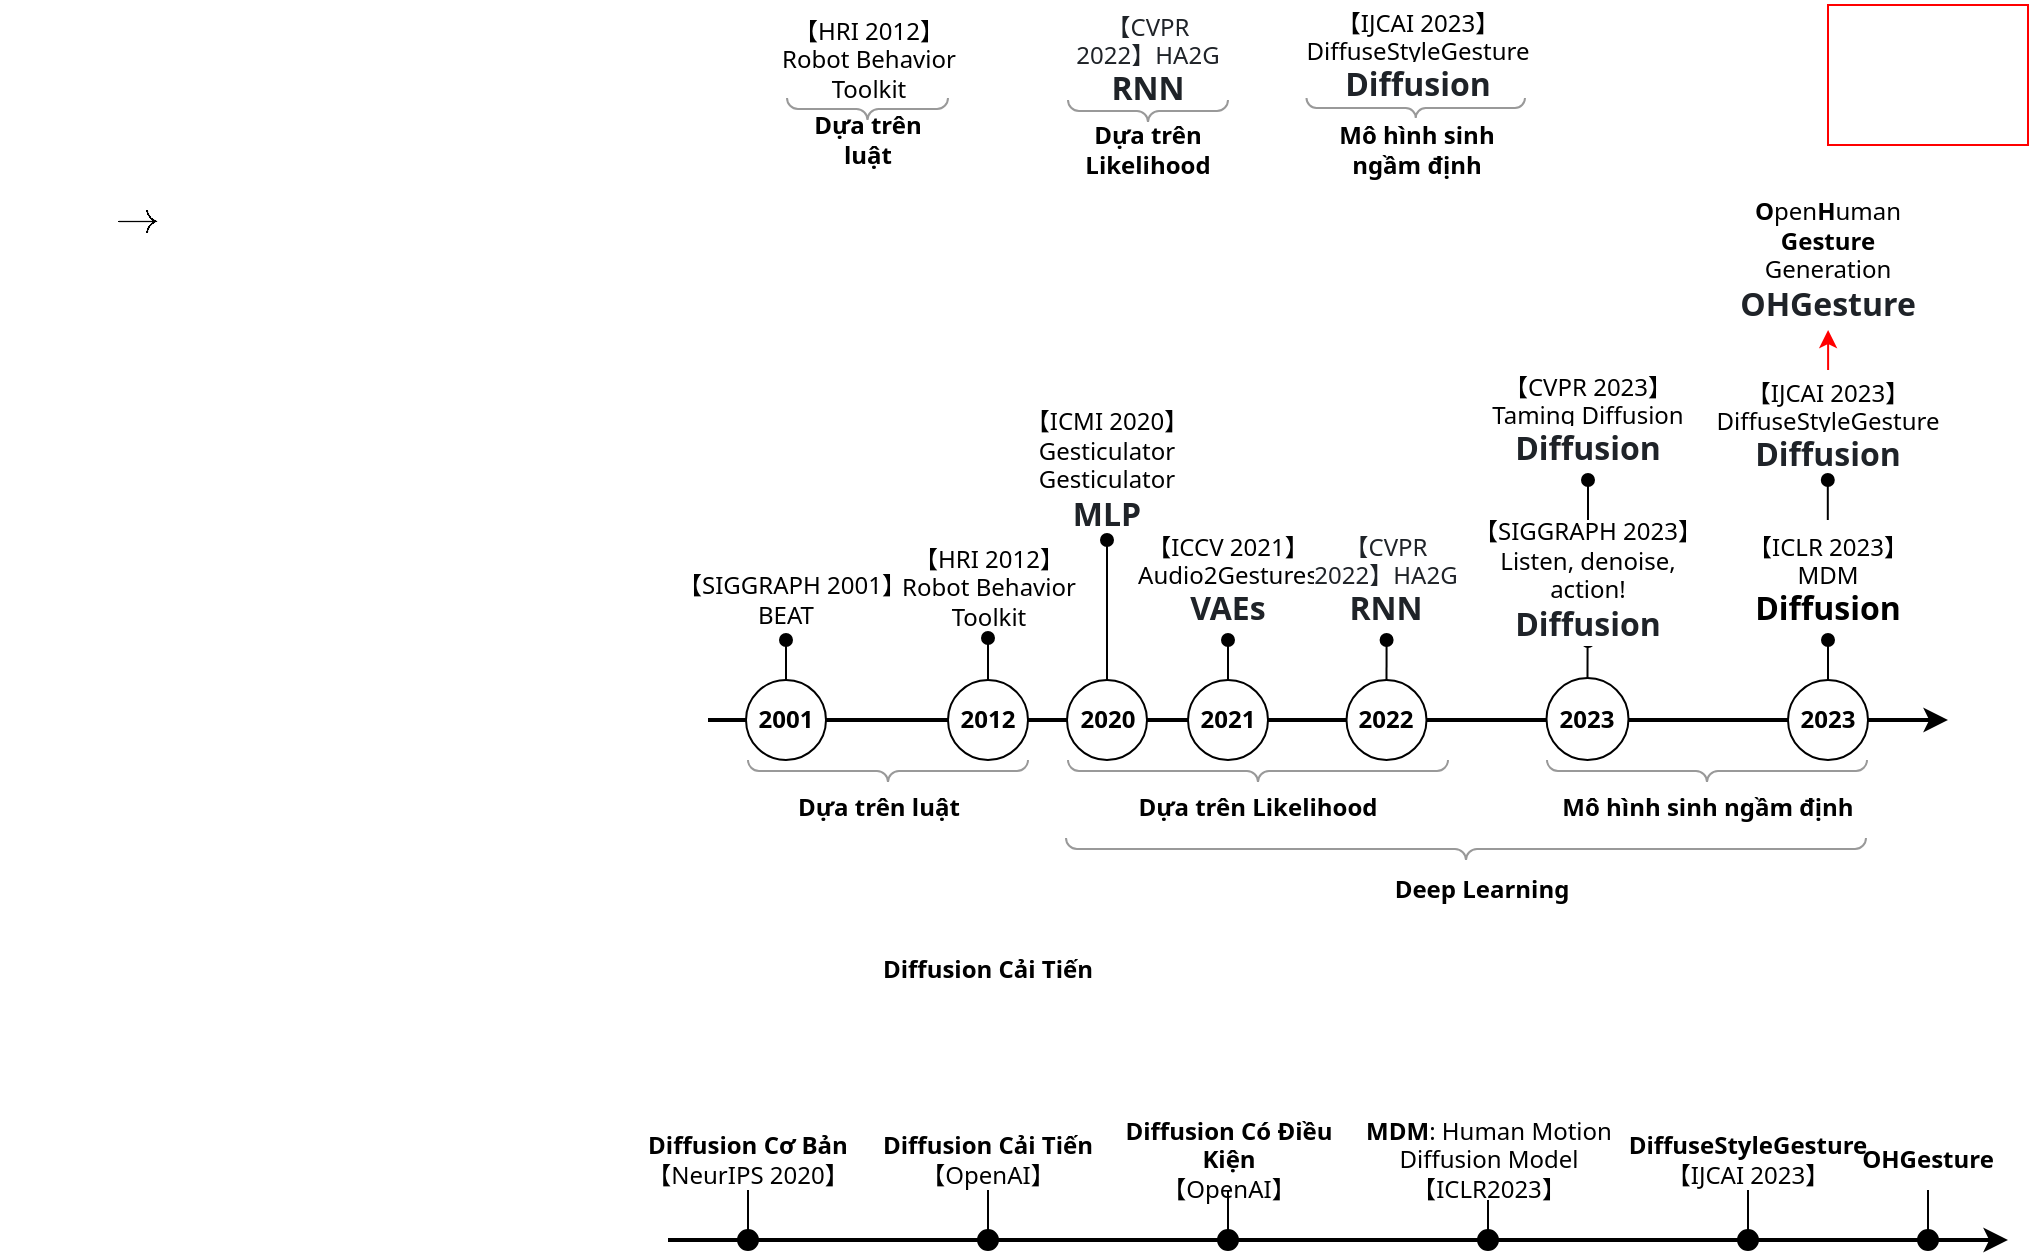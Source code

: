 <mxfile version="25.0.2">
  <diagram name="Page-1" id="_gRGWOFDqU3hSQWJzQTY">
    <mxGraphModel dx="2543" dy="1688" grid="1" gridSize="10" guides="1" tooltips="1" connect="1" arrows="1" fold="1" page="1" pageScale="1" pageWidth="850" pageHeight="1100" background="none" math="1" shadow="0">
      <root>
        <mxCell id="0" />
        <mxCell id="1" parent="0" />
        <mxCell id="U2g8rZyLT_9OAayW0UQs-4" value="" style="endArrow=classic;html=1;rounded=0;strokeWidth=2;fontFamily=Segoe UI;" parent="1" edge="1">
          <mxGeometry width="50" height="50" relative="1" as="geometry">
            <mxPoint x="-700" y="-620" as="sourcePoint" />
            <mxPoint x="-80" y="-620" as="targetPoint" />
          </mxGeometry>
        </mxCell>
        <mxCell id="U2g8rZyLT_9OAayW0UQs-55" style="edgeStyle=orthogonalEdgeStyle;rounded=0;orthogonalLoop=1;jettySize=auto;html=1;entryX=0.5;entryY=1;entryDx=0;entryDy=0;endArrow=oval;endFill=1;fontFamily=Segoe UI;" parent="1" source="U2g8rZyLT_9OAayW0UQs-2" target="U2g8rZyLT_9OAayW0UQs-34" edge="1">
          <mxGeometry relative="1" as="geometry" />
        </mxCell>
        <mxCell id="U2g8rZyLT_9OAayW0UQs-2" value="2023" style="ellipse;whiteSpace=wrap;html=1;fontStyle=1;fontFamily=Segoe UI;" parent="1" vertex="1">
          <mxGeometry x="-280.75" y="-641" width="41" height="41" as="geometry" />
        </mxCell>
        <mxCell id="U2g8rZyLT_9OAayW0UQs-43" style="edgeStyle=orthogonalEdgeStyle;rounded=0;orthogonalLoop=1;jettySize=auto;html=1;entryX=0.5;entryY=1;entryDx=0;entryDy=0;endArrow=oval;endFill=1;fontFamily=Segoe UI;" parent="1" source="U2g8rZyLT_9OAayW0UQs-3" target="U2g8rZyLT_9OAayW0UQs-6" edge="1">
          <mxGeometry relative="1" as="geometry" />
        </mxCell>
        <mxCell id="U2g8rZyLT_9OAayW0UQs-3" value="2001" style="ellipse;whiteSpace=wrap;html=1;fontStyle=1;fontFamily=Segoe UI;" parent="1" vertex="1">
          <mxGeometry x="-681" y="-640" width="40" height="40" as="geometry" />
        </mxCell>
        <mxCell id="U2g8rZyLT_9OAayW0UQs-6" value="【SIGGRAPH 2001】BEAT" style="text;html=1;align=center;verticalAlign=middle;whiteSpace=wrap;rounded=0;fontFamily=Segoe UI;" parent="1" vertex="1">
          <mxGeometry x="-716" y="-700" width="110" height="40" as="geometry" />
        </mxCell>
        <mxCell id="U2g8rZyLT_9OAayW0UQs-45" style="edgeStyle=orthogonalEdgeStyle;rounded=0;orthogonalLoop=1;jettySize=auto;html=1;entryX=0.5;entryY=1;entryDx=0;entryDy=0;endArrow=oval;endFill=1;fontFamily=Segoe UI;" parent="1" source="U2g8rZyLT_9OAayW0UQs-12" edge="1">
          <mxGeometry relative="1" as="geometry">
            <mxPoint x="-560" y="-661" as="targetPoint" />
          </mxGeometry>
        </mxCell>
        <mxCell id="U2g8rZyLT_9OAayW0UQs-12" value="2012" style="ellipse;whiteSpace=wrap;html=1;fontStyle=1;fontFamily=Segoe UI;" parent="1" vertex="1">
          <mxGeometry x="-580" y="-640" width="40" height="40" as="geometry" />
        </mxCell>
        <mxCell id="U2g8rZyLT_9OAayW0UQs-18" value="【ICCV 2021】&lt;div&gt;Audio2Gestures&lt;/div&gt;&lt;div&gt;&lt;span style=&quot;box-sizing: border-box; font-weight: var(--base-text-weight-semibold, 600); color: rgb(31, 35, 40); font-size: 16px; text-align: left; background-color: rgb(255, 255, 255);&quot;&gt;VAEs&lt;/span&gt;&lt;br&gt;&lt;/div&gt;" style="text;html=1;align=center;verticalAlign=middle;whiteSpace=wrap;rounded=0;fontFamily=Segoe UI;" parent="1" vertex="1">
          <mxGeometry x="-490" y="-720" width="100" height="60" as="geometry" />
        </mxCell>
        <mxCell id="U2g8rZyLT_9OAayW0UQs-19" value="2021" style="ellipse;whiteSpace=wrap;html=1;fontStyle=1;fontFamily=Segoe UI;" parent="1" vertex="1">
          <mxGeometry x="-460" y="-640" width="40" height="40" as="geometry" />
        </mxCell>
        <mxCell id="U2g8rZyLT_9OAayW0UQs-21" value="" style="verticalLabelPosition=bottom;shadow=0;dashed=0;align=center;html=1;verticalAlign=top;strokeWidth=1;shape=mxgraph.mockup.markup.curlyBrace;whiteSpace=wrap;strokeColor=#999999;rotation=-180;fontFamily=Segoe UI;" parent="1" vertex="1">
          <mxGeometry x="-520" y="-600" width="190" height="11" as="geometry" />
        </mxCell>
        <mxCell id="U2g8rZyLT_9OAayW0UQs-48" style="edgeStyle=orthogonalEdgeStyle;rounded=0;orthogonalLoop=1;jettySize=auto;html=1;entryX=0.5;entryY=1;entryDx=0;entryDy=0;endArrow=oval;endFill=1;fontFamily=Segoe UI;" parent="1" source="U2g8rZyLT_9OAayW0UQs-23" edge="1">
          <mxGeometry relative="1" as="geometry">
            <mxPoint x="-360.75" y="-660" as="targetPoint" />
          </mxGeometry>
        </mxCell>
        <mxCell id="U2g8rZyLT_9OAayW0UQs-23" value="2022" style="ellipse;whiteSpace=wrap;html=1;fontStyle=1;fontFamily=Segoe UI;" parent="1" vertex="1">
          <mxGeometry x="-380.75" y="-640" width="40" height="40" as="geometry" />
        </mxCell>
        <mxCell id="k_VJ4PJ7efvfxE2TK4_w-27" style="edgeStyle=orthogonalEdgeStyle;rounded=0;orthogonalLoop=1;jettySize=auto;html=1;entryX=0.5;entryY=1;entryDx=0;entryDy=0;endArrow=oval;endFill=1;" parent="1" source="U2g8rZyLT_9OAayW0UQs-28" target="k_VJ4PJ7efvfxE2TK4_w-7" edge="1">
          <mxGeometry relative="1" as="geometry" />
        </mxCell>
        <mxCell id="U2g8rZyLT_9OAayW0UQs-28" value="2023" style="ellipse;whiteSpace=wrap;html=1;fontStyle=1;fontFamily=Segoe UI;" parent="1" vertex="1">
          <mxGeometry x="-160" y="-640" width="40" height="40" as="geometry" />
        </mxCell>
        <mxCell id="U2g8rZyLT_9OAayW0UQs-30" value="" style="verticalLabelPosition=bottom;shadow=0;dashed=0;align=center;html=1;verticalAlign=top;strokeWidth=1;shape=mxgraph.mockup.markup.curlyBrace;whiteSpace=wrap;strokeColor=#999999;rotation=-180;fontFamily=Segoe UI;" parent="1" vertex="1">
          <mxGeometry x="-280.5" y="-600" width="160" height="11" as="geometry" />
        </mxCell>
        <mxCell id="k_VJ4PJ7efvfxE2TK4_w-29" style="edgeStyle=orthogonalEdgeStyle;rounded=0;orthogonalLoop=1;jettySize=auto;html=1;entryX=0.5;entryY=1;entryDx=0;entryDy=0;strokeColor=#FF0000;" parent="1" source="U2g8rZyLT_9OAayW0UQs-33" target="k_VJ4PJ7efvfxE2TK4_w-25" edge="1">
          <mxGeometry relative="1" as="geometry" />
        </mxCell>
        <mxCell id="U2g8rZyLT_9OAayW0UQs-33" value="【IJCAI 2023】DiffuseStyleGesture&lt;div&gt;&lt;span style=&quot;color: rgb(31, 35, 40); font-size: 16px; font-weight: 600; text-align: left; background-color: rgb(255, 255, 255);&quot;&gt;Diffusion&lt;/span&gt;&lt;br&gt;&lt;/div&gt;" style="text;html=1;align=center;verticalAlign=middle;whiteSpace=wrap;rounded=0;fontFamily=Segoe UI;" parent="1" vertex="1">
          <mxGeometry x="-195.12" y="-795" width="110.25" height="55" as="geometry" />
        </mxCell>
        <mxCell id="U2g8rZyLT_9OAayW0UQs-56" style="edgeStyle=orthogonalEdgeStyle;rounded=0;orthogonalLoop=1;jettySize=auto;html=1;entryX=0.5;entryY=1;entryDx=0;entryDy=0;endArrow=oval;endFill=1;fontFamily=Segoe UI;" parent="1" source="U2g8rZyLT_9OAayW0UQs-34" target="U2g8rZyLT_9OAayW0UQs-36" edge="1">
          <mxGeometry relative="1" as="geometry" />
        </mxCell>
        <mxCell id="U2g8rZyLT_9OAayW0UQs-34" value="&lt;div&gt;【SIGGRAPH 2023】 Listen, denoise, action!&lt;div&gt;&lt;span style=&quot;box-sizing: border-box; font-weight: var(--base-text-weight-semibold, 600); color: rgb(31, 35, 40); font-size: 16px; text-align: left; background-color: rgb(255, 255, 255);&quot;&gt;Diffusion&lt;/span&gt;&lt;/div&gt;&lt;/div&gt;" style="text;html=1;align=center;verticalAlign=middle;whiteSpace=wrap;rounded=0;fontFamily=Segoe UI;" parent="1" vertex="1">
          <mxGeometry x="-325" y="-720" width="130" height="60.5" as="geometry" />
        </mxCell>
        <mxCell id="U2g8rZyLT_9OAayW0UQs-36" value="&lt;div&gt;【CVPR 2023】Taming Diffusion&lt;br&gt;&lt;/div&gt;&lt;div&gt;&lt;span style=&quot;color: rgb(31, 35, 40); font-size: 16px; font-weight: 600; text-align: left; background-color: rgb(255, 255, 255);&quot;&gt;Diffusion&lt;/span&gt;&lt;br&gt;&lt;/div&gt;" style="text;html=1;align=center;verticalAlign=middle;whiteSpace=wrap;rounded=0;fontFamily=Segoe UI;" parent="1" vertex="1">
          <mxGeometry x="-310" y="-800" width="100" height="60" as="geometry" />
        </mxCell>
        <mxCell id="U2g8rZyLT_9OAayW0UQs-37" value="【ICMI 2020】Gesticulator Gesticulator&lt;div&gt;&lt;span style=&quot;box-sizing: border-box; font-weight: var(--base-text-weight-semibold, 600); color: rgb(31, 35, 40); font-size: 16px; text-align: left; background-color: rgb(255, 255, 255);&quot;&gt;MLP&lt;/span&gt;&lt;br&gt;&lt;/div&gt;" style="text;html=1;align=center;verticalAlign=middle;whiteSpace=wrap;rounded=0;fontFamily=Segoe UI;" parent="1" vertex="1">
          <mxGeometry x="-543" y="-780" width="85" height="70" as="geometry" />
        </mxCell>
        <mxCell id="U2g8rZyLT_9OAayW0UQs-50" style="edgeStyle=orthogonalEdgeStyle;rounded=0;orthogonalLoop=1;jettySize=auto;html=1;endArrow=oval;endFill=1;fontFamily=Segoe UI;" parent="1" source="U2g8rZyLT_9OAayW0UQs-49" target="U2g8rZyLT_9OAayW0UQs-37" edge="1">
          <mxGeometry relative="1" as="geometry" />
        </mxCell>
        <mxCell id="U2g8rZyLT_9OAayW0UQs-49" value="2020" style="ellipse;whiteSpace=wrap;html=1;fontStyle=1;fontFamily=Segoe UI;" parent="1" vertex="1">
          <mxGeometry x="-520.5" y="-640" width="40" height="40" as="geometry" />
        </mxCell>
        <mxCell id="U2g8rZyLT_9OAayW0UQs-54" style="edgeStyle=orthogonalEdgeStyle;rounded=0;orthogonalLoop=1;jettySize=auto;html=1;entryX=0.5;entryY=1;entryDx=0;entryDy=0;endArrow=oval;endFill=1;fontFamily=Segoe UI;exitX=0.5;exitY=0;exitDx=0;exitDy=0;" parent="1" source="U2g8rZyLT_9OAayW0UQs-19" target="U2g8rZyLT_9OAayW0UQs-18" edge="1">
          <mxGeometry relative="1" as="geometry">
            <mxPoint x="-420" y="-645" as="sourcePoint" />
          </mxGeometry>
        </mxCell>
        <mxCell id="U2g8rZyLT_9OAayW0UQs-61" value="" style="verticalLabelPosition=bottom;shadow=0;dashed=0;align=center;html=1;verticalAlign=top;strokeWidth=1;shape=mxgraph.mockup.markup.curlyBrace;whiteSpace=wrap;strokeColor=#999999;rotation=-180;fontFamily=Segoe UI;" parent="1" vertex="1">
          <mxGeometry x="-521" y="-561" width="400" height="11" as="geometry" />
        </mxCell>
        <mxCell id="U2g8rZyLT_9OAayW0UQs-62" value="Mô hình sinh ngầm định" style="text;html=1;align=center;verticalAlign=middle;whiteSpace=wrap;rounded=0;fontStyle=1;fontFamily=Segoe UI;" parent="1" vertex="1">
          <mxGeometry x="-280" y="-591" width="160" height="30" as="geometry" />
        </mxCell>
        <mxCell id="U2g8rZyLT_9OAayW0UQs-63" value="Dựa trên Likelihood" style="text;html=1;align=center;verticalAlign=middle;whiteSpace=wrap;rounded=0;fontStyle=1;fontFamily=Segoe UI;" parent="1" vertex="1">
          <mxGeometry x="-520" y="-591" width="190" height="30" as="geometry" />
        </mxCell>
        <mxCell id="U2g8rZyLT_9OAayW0UQs-64" value="Deep Learning" style="text;html=1;align=center;verticalAlign=middle;whiteSpace=wrap;rounded=0;fontStyle=1;fontFamily=Segoe UI;" parent="1" vertex="1">
          <mxGeometry x="-400.75" y="-550" width="175.75" height="30" as="geometry" />
        </mxCell>
        <mxCell id="X5PdJxpPrzvB6jkNwqAI-1" value="" style="endArrow=classic;html=1;rounded=0;strokeWidth=2;fontFamily=Segoe UI;" parent="1" edge="1">
          <mxGeometry width="50" height="50" relative="1" as="geometry">
            <mxPoint x="-720" y="-360" as="sourcePoint" />
            <mxPoint x="-50" y="-360" as="targetPoint" />
          </mxGeometry>
        </mxCell>
        <mxCell id="X5PdJxpPrzvB6jkNwqAI-5" value="&lt;div&gt;&lt;b&gt;Diffusion Cơ Bản&lt;/b&gt;&lt;/div&gt;&lt;div&gt;【NeurIPS 2020】&lt;br&gt;&lt;/div&gt;" style="text;html=1;align=center;verticalAlign=middle;whiteSpace=wrap;rounded=0;fontFamily=Segoe UI;fontStyle=0" parent="1" vertex="1">
          <mxGeometry x="-740" y="-420" width="120" height="40" as="geometry" />
        </mxCell>
        <mxCell id="cqq5YQWZgSziT4_dvvgo-6" style="edgeStyle=orthogonalEdgeStyle;rounded=0;orthogonalLoop=1;jettySize=auto;html=1;entryX=0.5;entryY=1;entryDx=0;entryDy=0;endArrow=none;endFill=0;" edge="1" parent="1" source="X5PdJxpPrzvB6jkNwqAI-7" target="X5PdJxpPrzvB6jkNwqAI-5">
          <mxGeometry relative="1" as="geometry" />
        </mxCell>
        <mxCell id="X5PdJxpPrzvB6jkNwqAI-7" value="" style="ellipse;whiteSpace=wrap;html=1;fontStyle=1;fontFamily=Segoe UI;fillColor=#000000;" parent="1" vertex="1">
          <mxGeometry x="-685" y="-365" width="10" height="10" as="geometry" />
        </mxCell>
        <mxCell id="X5PdJxpPrzvB6jkNwqAI-10" value="&lt;b style=&quot;font-size: 12px;&quot;&gt;Diffusion Cải Tiến&lt;/b&gt;&lt;div&gt;&lt;span style=&quot;font-size: 12px;&quot;&gt;【OpenAI】&lt;/span&gt;&lt;b style=&quot;font-size: 12px;&quot;&gt;&lt;br&gt;&lt;/b&gt;&lt;/div&gt;" style="text;html=1;align=center;verticalAlign=middle;whiteSpace=wrap;rounded=0;fontFamily=Segoe UI;fontStyle=0;fontSize=10;" parent="1" vertex="1">
          <mxGeometry x="-620" y="-420" width="120" height="40" as="geometry" />
        </mxCell>
        <mxCell id="X5PdJxpPrzvB6jkNwqAI-11" value="&lt;div&gt;&lt;b&gt;Diffusion Có Điều Kiện&lt;/b&gt;&lt;br&gt;&lt;/div&gt;&lt;div&gt;&lt;span style=&quot;font-weight: 400; background-color: initial;&quot;&gt;【&lt;/span&gt;&lt;span style=&quot;font-weight: normal;&quot;&gt;OpenAI&lt;/span&gt;&lt;span style=&quot;font-weight: 400; background-color: initial;&quot;&gt;】&lt;/span&gt;&lt;/div&gt;" style="text;html=1;align=center;verticalAlign=middle;whiteSpace=wrap;rounded=0;fontFamily=Segoe UI;fontStyle=1" parent="1" vertex="1">
          <mxGeometry x="-505.25" y="-420" width="130.5" height="40" as="geometry" />
        </mxCell>
        <mxCell id="X5PdJxpPrzvB6jkNwqAI-13" value="&lt;b&gt;DiffuseStyleGesture&lt;/b&gt;&lt;div&gt;【IJCAI 2023】&lt;b&gt;&lt;br&gt;&lt;/b&gt;&lt;/div&gt;" style="text;html=1;align=center;verticalAlign=middle;whiteSpace=wrap;rounded=0;fontFamily=Segoe UI;" parent="1" vertex="1">
          <mxGeometry x="-240" y="-420" width="120" height="40" as="geometry" />
        </mxCell>
        <mxCell id="X5PdJxpPrzvB6jkNwqAI-15" value="&lt;div&gt;MDM&lt;span style=&quot;font-weight: 400;&quot;&gt;: Human Motion Diffusion Model&lt;/span&gt;&lt;br&gt;&lt;/div&gt;&lt;div&gt;&lt;span style=&quot;font-weight: 400; background-color: initial;&quot;&gt;【&lt;/span&gt;&lt;span style=&quot;font-weight: normal;&quot;&gt;ICLR2023&lt;/span&gt;&lt;span style=&quot;font-weight: 400; background-color: initial;&quot;&gt;】&lt;/span&gt;&lt;/div&gt;" style="text;html=1;align=center;verticalAlign=middle;whiteSpace=wrap;rounded=0;fontFamily=Segoe UI;fontStyle=1" parent="1" vertex="1">
          <mxGeometry x="-375.5" y="-420" width="131" height="40" as="geometry" />
        </mxCell>
        <mxCell id="X5PdJxpPrzvB6jkNwqAI-22" value="&lt;b&gt;OHGesture&lt;/b&gt;" style="text;html=1;align=center;verticalAlign=middle;whiteSpace=wrap;rounded=0;fontFamily=Segoe UI;strokeColor=none;" parent="1" vertex="1">
          <mxGeometry x="-125" y="-420" width="70" height="40" as="geometry" />
        </mxCell>
        <mxCell id="k_VJ4PJ7efvfxE2TK4_w-28" style="edgeStyle=orthogonalEdgeStyle;rounded=0;orthogonalLoop=1;jettySize=auto;html=1;entryX=0.5;entryY=1;entryDx=0;entryDy=0;endArrow=oval;endFill=1;" parent="1" source="k_VJ4PJ7efvfxE2TK4_w-7" target="U2g8rZyLT_9OAayW0UQs-33" edge="1">
          <mxGeometry relative="1" as="geometry" />
        </mxCell>
        <mxCell id="k_VJ4PJ7efvfxE2TK4_w-7" value="【ICLR 2023】MDM&lt;div&gt;&lt;span style=&quot;font-size: 16px; font-weight: 600; text-align: left; background-color: rgb(255, 255, 255);&quot;&gt;Diffusion&lt;/span&gt;&lt;br&gt;&lt;/div&gt;" style="text;html=1;align=center;verticalAlign=middle;whiteSpace=wrap;rounded=0;fontFamily=Segoe UI;fontColor=default;" parent="1" vertex="1">
          <mxGeometry x="-190.12" y="-720" width="100" height="60" as="geometry" />
        </mxCell>
        <mxCell id="k_VJ4PJ7efvfxE2TK4_w-20" value="" style="verticalLabelPosition=bottom;shadow=0;dashed=0;align=center;html=1;verticalAlign=top;strokeWidth=1;shape=mxgraph.mockup.markup.curlyBrace;whiteSpace=wrap;strokeColor=#999999;rotation=-180;fontFamily=Segoe UI;" parent="1" vertex="1">
          <mxGeometry x="-680" y="-600" width="140" height="11" as="geometry" />
        </mxCell>
        <mxCell id="k_VJ4PJ7efvfxE2TK4_w-21" value="Dựa trên luật" style="text;html=1;align=center;verticalAlign=middle;whiteSpace=wrap;rounded=0;fontFamily=Segoe UI;fontStyle=1" parent="1" vertex="1">
          <mxGeometry x="-660.5" y="-591" width="90.5" height="30" as="geometry" />
        </mxCell>
        <mxCell id="k_VJ4PJ7efvfxE2TK4_w-25" value="&lt;div&gt;&lt;b&gt;O&lt;/b&gt;pen&lt;b&gt;H&lt;/b&gt;uman &lt;b&gt;Gesture&lt;/b&gt; Generation&lt;br&gt;&lt;/div&gt;&lt;div&gt;&lt;span style=&quot;color: rgb(31, 35, 40); font-size: 16px; font-weight: 600; text-align: left; background-color: rgb(255, 255, 255);&quot;&gt;OHGesture&lt;/span&gt;&lt;br&gt;&lt;/div&gt;" style="text;html=1;align=center;verticalAlign=middle;whiteSpace=wrap;rounded=0;fontFamily=Segoe UI;strokeColor=none;spacing=0;" parent="1" vertex="1">
          <mxGeometry x="-190.12" y="-885" width="100" height="70" as="geometry" />
        </mxCell>
        <mxCell id="k_VJ4PJ7efvfxE2TK4_w-30" value="&lt;div&gt;&lt;br&gt;&lt;/div&gt;" style="text;html=1;align=center;verticalAlign=middle;whiteSpace=wrap;rounded=0;fontFamily=Segoe UI;strokeColor=#FF0000;spacing=0;" parent="1" vertex="1">
          <mxGeometry x="-140" y="-977.5" width="100" height="70" as="geometry" />
        </mxCell>
        <mxCell id="k_VJ4PJ7efvfxE2TK4_w-35" value="【HRI 2012】Robot Behavior Toolkit" style="text;html=1;align=center;verticalAlign=middle;whiteSpace=wrap;rounded=0;fontFamily=Segoe UI;" parent="1" vertex="1">
          <mxGeometry x="-610.5" y="-711" width="101" height="50" as="geometry" />
        </mxCell>
        <mxCell id="k_VJ4PJ7efvfxE2TK4_w-36" value="&lt;span style=&quot;color: rgb(31, 35, 40); text-align: left; background-color: rgb(255, 255, 255);&quot;&gt;&lt;font style=&quot;font-size: 12px;&quot;&gt;【CVPR 2022】&lt;/font&gt;&lt;/span&gt;&lt;font color=&quot;#1f2328&quot;&gt;HA2G&lt;/font&gt;&lt;div&gt;&lt;span style=&quot;box-sizing: border-box; font-weight: var(--base-text-weight-semibold, 600); color: rgb(31, 35, 40); font-size: 16px; text-align: left; background-color: rgb(255, 255, 255);&quot;&gt;RNN&lt;/span&gt;&lt;font color=&quot;#1f2328&quot;&gt;&lt;br&gt;&lt;/font&gt;&lt;/div&gt;" style="text;html=1;align=center;verticalAlign=middle;whiteSpace=wrap;rounded=0;fontFamily=Segoe UI;" parent="1" vertex="1">
          <mxGeometry x="-400.75" y="-720" width="80" height="60" as="geometry" />
        </mxCell>
        <mxCell id="k_VJ4PJ7efvfxE2TK4_w-41" value="【HRI 2012】Robot Behavior Toolkit" style="text;html=1;align=center;verticalAlign=middle;whiteSpace=wrap;rounded=0;fontFamily=Segoe UI;" parent="1" vertex="1">
          <mxGeometry x="-670" y="-975" width="101" height="50" as="geometry" />
        </mxCell>
        <mxCell id="k_VJ4PJ7efvfxE2TK4_w-42" value="" style="verticalLabelPosition=bottom;shadow=0;dashed=0;align=center;html=1;verticalAlign=top;strokeWidth=1;shape=mxgraph.mockup.markup.curlyBrace;whiteSpace=wrap;strokeColor=#999999;rotation=-180;fontFamily=Segoe UI;" parent="1" vertex="1">
          <mxGeometry x="-660.5" y="-931" width="80.5" height="11" as="geometry" />
        </mxCell>
        <mxCell id="k_VJ4PJ7efvfxE2TK4_w-43" value="Dựa trên luật" style="text;html=1;align=center;verticalAlign=middle;whiteSpace=wrap;rounded=0;fontFamily=Segoe UI;fontStyle=1" parent="1" vertex="1">
          <mxGeometry x="-660" y="-920" width="79.5" height="20" as="geometry" />
        </mxCell>
        <mxCell id="k_VJ4PJ7efvfxE2TK4_w-46" value="&lt;span style=&quot;color: rgb(31, 35, 40); text-align: left; background-color: rgb(255, 255, 255);&quot;&gt;&lt;font style=&quot;font-size: 12px;&quot;&gt;【CVPR 2022】&lt;/font&gt;&lt;/span&gt;&lt;font color=&quot;#1f2328&quot;&gt;HA2G&lt;/font&gt;&lt;div&gt;&lt;span style=&quot;box-sizing: border-box; font-weight: var(--base-text-weight-semibold, 600); color: rgb(31, 35, 40); font-size: 16px; text-align: left; background-color: rgb(255, 255, 255);&quot;&gt;RNN&lt;/span&gt;&lt;font color=&quot;#1f2328&quot;&gt;&lt;br&gt;&lt;/font&gt;&lt;/div&gt;" style="text;html=1;align=center;verticalAlign=middle;whiteSpace=wrap;rounded=0;fontFamily=Segoe UI;" parent="1" vertex="1">
          <mxGeometry x="-520" y="-980" width="80" height="60" as="geometry" />
        </mxCell>
        <mxCell id="k_VJ4PJ7efvfxE2TK4_w-47" value="Dựa trên Likelihood" style="text;html=1;align=center;verticalAlign=middle;whiteSpace=wrap;rounded=0;fontStyle=1;fontFamily=Segoe UI;" parent="1" vertex="1">
          <mxGeometry x="-520" y="-920" width="80" height="30" as="geometry" />
        </mxCell>
        <mxCell id="k_VJ4PJ7efvfxE2TK4_w-48" value="" style="verticalLabelPosition=bottom;shadow=0;dashed=0;align=center;html=1;verticalAlign=top;strokeWidth=1;shape=mxgraph.mockup.markup.curlyBrace;whiteSpace=wrap;strokeColor=#999999;rotation=-180;fontFamily=Segoe UI;" parent="1" vertex="1">
          <mxGeometry x="-520" y="-930" width="80" height="11" as="geometry" />
        </mxCell>
        <mxCell id="k_VJ4PJ7efvfxE2TK4_w-50" value="【IJCAI 2023】DiffuseStyleGesture&lt;div&gt;&lt;span style=&quot;color: rgb(31, 35, 40); font-size: 16px; font-weight: 600; text-align: left; background-color: rgb(255, 255, 255);&quot;&gt;Diffusion&lt;/span&gt;&lt;br&gt;&lt;/div&gt;" style="text;html=1;align=center;verticalAlign=middle;whiteSpace=wrap;rounded=0;fontFamily=Segoe UI;" parent="1" vertex="1">
          <mxGeometry x="-399.75" y="-980" width="109.75" height="55" as="geometry" />
        </mxCell>
        <mxCell id="k_VJ4PJ7efvfxE2TK4_w-51" value="" style="verticalLabelPosition=bottom;shadow=0;dashed=0;align=center;html=1;verticalAlign=top;strokeWidth=1;shape=mxgraph.mockup.markup.curlyBrace;whiteSpace=wrap;strokeColor=#999999;rotation=-180;fontFamily=Segoe UI;" parent="1" vertex="1">
          <mxGeometry x="-400.75" y="-931" width="109.25" height="10" as="geometry" />
        </mxCell>
        <mxCell id="k_VJ4PJ7efvfxE2TK4_w-52" value="Mô hình sinh ngầm định" style="text;html=1;align=center;verticalAlign=middle;whiteSpace=wrap;rounded=0;fontStyle=1;fontFamily=Segoe UI;" parent="1" vertex="1">
          <mxGeometry x="-401" y="-920" width="111" height="30" as="geometry" />
        </mxCell>
        <mxCell id="k_VJ4PJ7efvfxE2TK4_w-69" value="$$\rightarrow$$" style="text;html=1;align=center;verticalAlign=middle;whiteSpace=wrap;rounded=0;fontFamily=Segoe UI;spacingTop=-2;fontSize=18;" parent="1" vertex="1">
          <mxGeometry x="-1000" y="-880" width="30" height="20" as="geometry" />
        </mxCell>
        <mxCell id="cqq5YQWZgSziT4_dvvgo-2" value="&lt;div&gt;&lt;span style=&quot;background-color: initial;&quot;&gt;&lt;b&gt;Diffusion Cải Tiến&lt;/b&gt;&lt;/span&gt;&lt;/div&gt;" style="text;html=1;align=center;verticalAlign=middle;whiteSpace=wrap;rounded=0;fontFamily=Segoe UI;fontStyle=0" vertex="1" parent="1">
          <mxGeometry x="-620" y="-510" width="120" height="30" as="geometry" />
        </mxCell>
        <mxCell id="cqq5YQWZgSziT4_dvvgo-9" style="edgeStyle=orthogonalEdgeStyle;rounded=0;orthogonalLoop=1;jettySize=auto;html=1;entryX=0.5;entryY=1;entryDx=0;entryDy=0;endArrow=none;endFill=0;" edge="1" parent="1" source="cqq5YQWZgSziT4_dvvgo-8" target="X5PdJxpPrzvB6jkNwqAI-10">
          <mxGeometry relative="1" as="geometry" />
        </mxCell>
        <mxCell id="cqq5YQWZgSziT4_dvvgo-8" value="" style="ellipse;whiteSpace=wrap;html=1;fontStyle=1;fontFamily=Segoe UI;fillColor=#000000;" vertex="1" parent="1">
          <mxGeometry x="-565" y="-365" width="10" height="10" as="geometry" />
        </mxCell>
        <mxCell id="cqq5YQWZgSziT4_dvvgo-11" style="edgeStyle=orthogonalEdgeStyle;rounded=0;orthogonalLoop=1;jettySize=auto;html=1;entryX=0.5;entryY=1;entryDx=0;entryDy=0;endArrow=none;endFill=0;" edge="1" parent="1" source="cqq5YQWZgSziT4_dvvgo-10" target="X5PdJxpPrzvB6jkNwqAI-11">
          <mxGeometry relative="1" as="geometry" />
        </mxCell>
        <mxCell id="cqq5YQWZgSziT4_dvvgo-10" value="" style="ellipse;whiteSpace=wrap;html=1;fontStyle=1;fontFamily=Segoe UI;fillColor=#000000;" vertex="1" parent="1">
          <mxGeometry x="-445" y="-365" width="10" height="10" as="geometry" />
        </mxCell>
        <mxCell id="cqq5YQWZgSziT4_dvvgo-21" style="edgeStyle=orthogonalEdgeStyle;rounded=0;orthogonalLoop=1;jettySize=auto;html=1;entryX=0.5;entryY=1;entryDx=0;entryDy=0;endArrow=none;endFill=0;" edge="1" parent="1" source="cqq5YQWZgSziT4_dvvgo-12" target="X5PdJxpPrzvB6jkNwqAI-15">
          <mxGeometry relative="1" as="geometry">
            <Array as="points">
              <mxPoint x="-310" y="-370" />
              <mxPoint x="-310" y="-370" />
            </Array>
          </mxGeometry>
        </mxCell>
        <mxCell id="cqq5YQWZgSziT4_dvvgo-12" value="" style="ellipse;whiteSpace=wrap;html=1;fontStyle=1;fontFamily=Segoe UI;fillColor=#000000;" vertex="1" parent="1">
          <mxGeometry x="-315" y="-365" width="10" height="10" as="geometry" />
        </mxCell>
        <mxCell id="cqq5YQWZgSziT4_dvvgo-17" style="edgeStyle=orthogonalEdgeStyle;rounded=0;orthogonalLoop=1;jettySize=auto;html=1;entryX=0.5;entryY=1;entryDx=0;entryDy=0;endArrow=none;endFill=0;" edge="1" parent="1" source="cqq5YQWZgSziT4_dvvgo-15" target="X5PdJxpPrzvB6jkNwqAI-13">
          <mxGeometry relative="1" as="geometry" />
        </mxCell>
        <mxCell id="cqq5YQWZgSziT4_dvvgo-15" value="" style="ellipse;whiteSpace=wrap;html=1;fontStyle=1;fontFamily=Segoe UI;fillColor=#000000;" vertex="1" parent="1">
          <mxGeometry x="-185" y="-365" width="10" height="10" as="geometry" />
        </mxCell>
        <mxCell id="cqq5YQWZgSziT4_dvvgo-19" style="edgeStyle=orthogonalEdgeStyle;rounded=0;orthogonalLoop=1;jettySize=auto;html=1;entryX=0.5;entryY=1;entryDx=0;entryDy=0;endArrow=none;endFill=0;" edge="1" parent="1" source="cqq5YQWZgSziT4_dvvgo-18" target="X5PdJxpPrzvB6jkNwqAI-22">
          <mxGeometry relative="1" as="geometry" />
        </mxCell>
        <mxCell id="cqq5YQWZgSziT4_dvvgo-18" value="" style="ellipse;whiteSpace=wrap;html=1;fontStyle=1;fontFamily=Segoe UI;fillColor=#000000;" vertex="1" parent="1">
          <mxGeometry x="-95" y="-365" width="10" height="10" as="geometry" />
        </mxCell>
      </root>
    </mxGraphModel>
  </diagram>
</mxfile>
